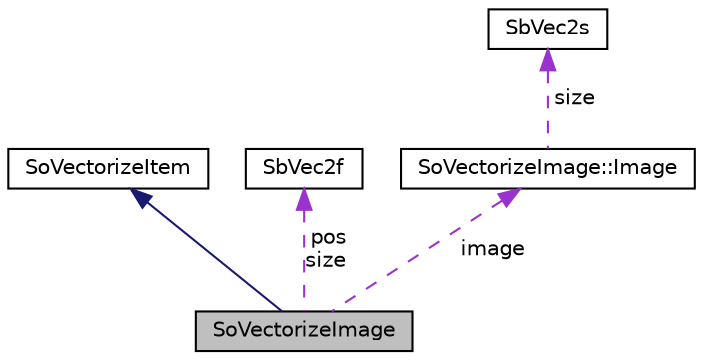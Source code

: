 digraph "SoVectorizeImage"
{
 // LATEX_PDF_SIZE
  edge [fontname="Helvetica",fontsize="10",labelfontname="Helvetica",labelfontsize="10"];
  node [fontname="Helvetica",fontsize="10",shape=record];
  Node1 [label="SoVectorizeImage",height=0.2,width=0.4,color="black", fillcolor="grey75", style="filled", fontcolor="black",tooltip=" "];
  Node2 -> Node1 [dir="back",color="midnightblue",fontsize="10",style="solid",fontname="Helvetica"];
  Node2 [label="SoVectorizeItem",height=0.2,width=0.4,color="black", fillcolor="white", style="filled",URL="$classSoVectorizeItem.html",tooltip=" "];
  Node3 -> Node1 [dir="back",color="darkorchid3",fontsize="10",style="dashed",label=" pos\nsize" ,fontname="Helvetica"];
  Node3 [label="SbVec2f",height=0.2,width=0.4,color="black", fillcolor="white", style="filled",URL="$classSbVec2f.html",tooltip="The SbVec2f class is a 2 dimensional vector with floating point coordinates."];
  Node4 -> Node1 [dir="back",color="darkorchid3",fontsize="10",style="dashed",label=" image" ,fontname="Helvetica"];
  Node4 [label="SoVectorizeImage::Image",height=0.2,width=0.4,color="black", fillcolor="white", style="filled",URL="$structSoVectorizeImage_1_1Image.html",tooltip=" "];
  Node5 -> Node4 [dir="back",color="darkorchid3",fontsize="10",style="dashed",label=" size" ,fontname="Helvetica"];
  Node5 [label="SbVec2s",height=0.2,width=0.4,color="black", fillcolor="white", style="filled",URL="$classSbVec2s.html",tooltip="The SbVec2s class is a 2 dimensional vector with short integer coordinates."];
}

